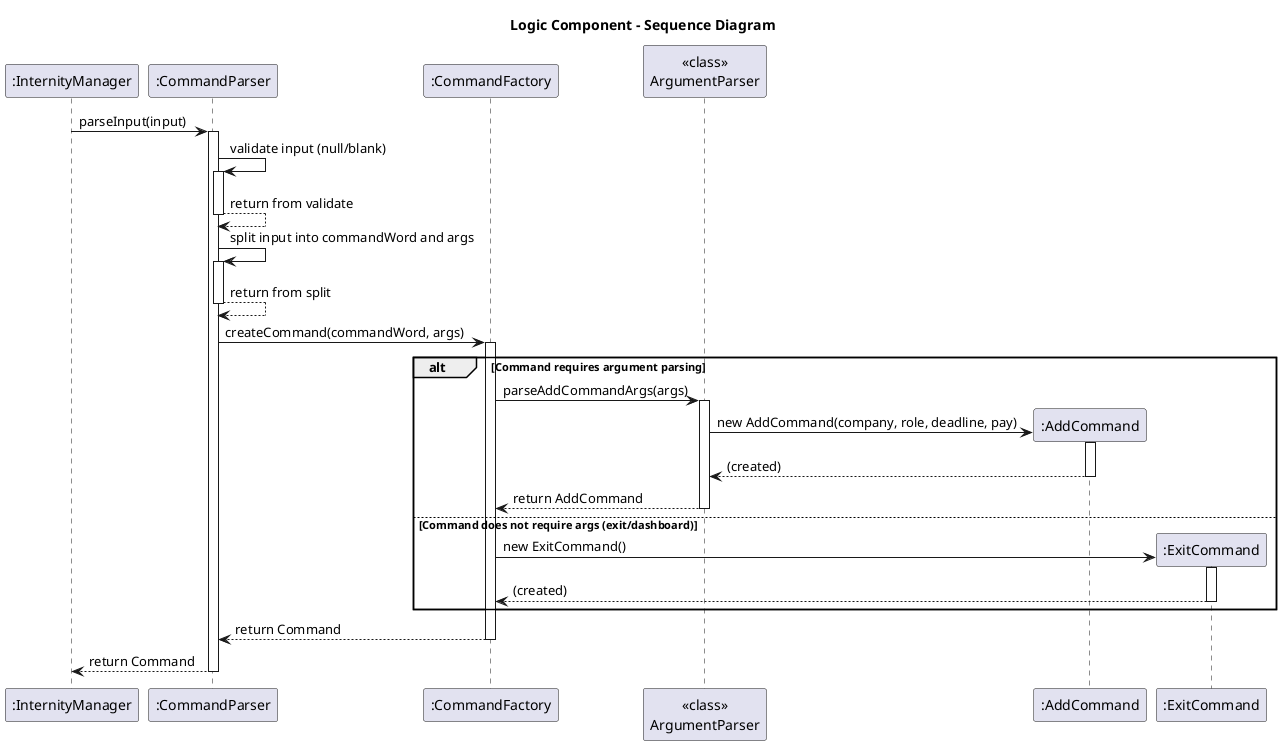 @startuml
title Logic Component - Sequence Diagram

participant ":InternityManager" as IM
participant ":CommandParser" as CP
participant ":CommandFactory" as CF
participant "<<class>>\nArgumentParser" as AP
participant ":AddCommand" as AddC
participant ":ExitCommand" as ExitC

IM -> CP: parseInput(input)
activate CP

' --- validate input ---
CP -> CP: validate input (null/blank)
activate CP
CP --> CP: return from validate
deactivate CP

' --- split input ---
CP -> CP: split input into commandWord and args
activate CP
CP --> CP: return from split
deactivate CP

' --- create command via factory ---
CP -> CF: createCommand(commandWord, args)
activate CF

alt Command requires argument parsing
    CF -> AP: parseAddCommandArgs(args)
    activate AP
    AP -> AddC**: new AddCommand(company, role, deadline, pay)
    activate AddC
    return (created)
    deactivate AddC
    AP --> CF: return AddCommand
    deactivate AP
else Command does not require args (exit/dashboard)
    CF -> ExitC**: new ExitCommand()
    activate ExitC
    return (created)
    deactivate ExitC
end

CF --> CP: return Command
deactivate CF

CP --> IM: return Command
deactivate CP

@enduml
